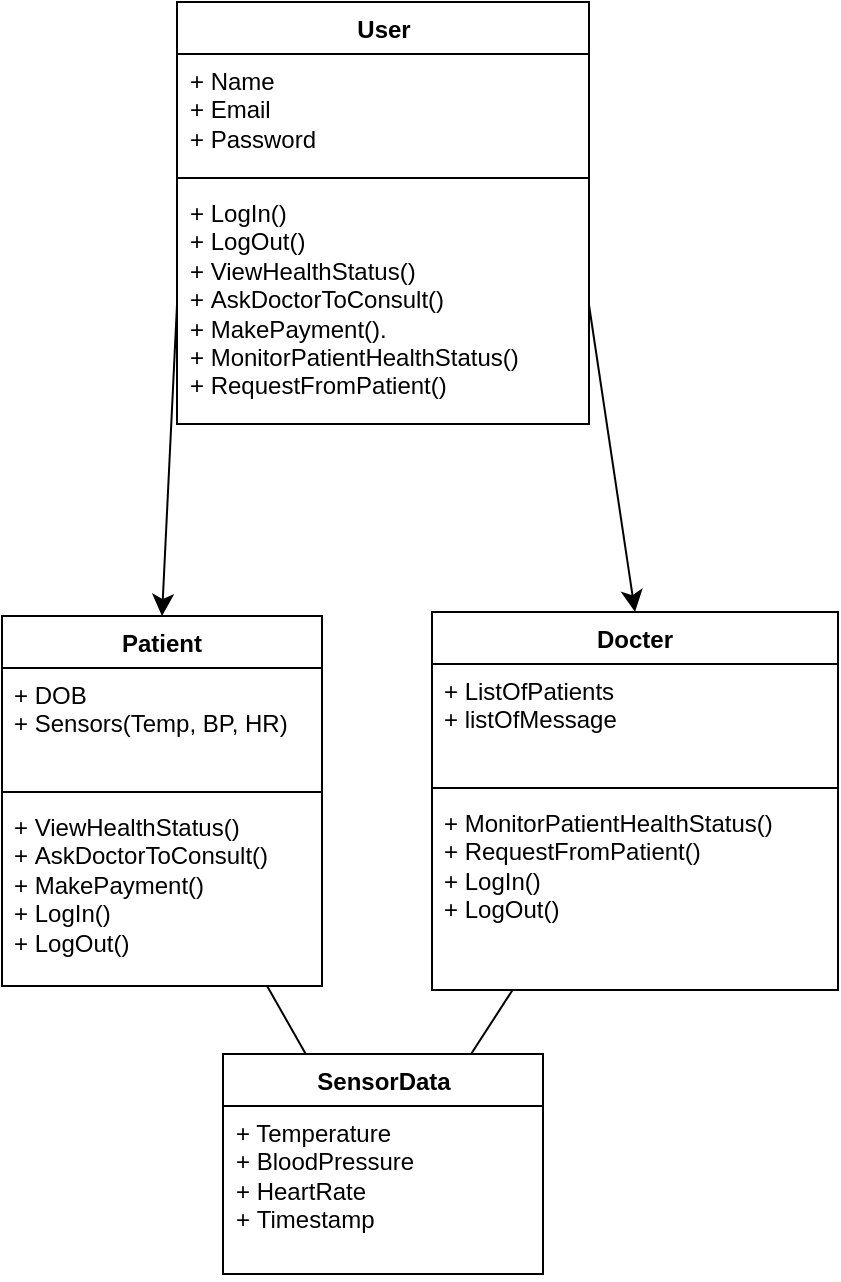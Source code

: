 <mxfile version="25.0.1" pages="3">
  <diagram id="WteYm33Uo74tTaSbk42L" name="Page-1">
    <mxGraphModel dx="1850" dy="1322" grid="0" gridSize="10" guides="1" tooltips="1" connect="1" arrows="1" fold="1" page="0" pageScale="1" pageWidth="850" pageHeight="1100" math="0" shadow="0">
      <root>
        <mxCell id="0" />
        <mxCell id="1" parent="0" />
        <mxCell id="2I2UN58vr8UwMy3kS9a_-1" value="User" style="swimlane;fontStyle=1;align=center;verticalAlign=top;childLayout=stackLayout;horizontal=1;startSize=26;horizontalStack=0;resizeParent=1;resizeParentMax=0;resizeLast=0;collapsible=1;marginBottom=0;whiteSpace=wrap;html=1;" parent="1" vertex="1">
          <mxGeometry x="-458.5" y="-644" width="206" height="211" as="geometry" />
        </mxCell>
        <mxCell id="2I2UN58vr8UwMy3kS9a_-2" value="+ Name&lt;div&gt;+ Email&lt;/div&gt;&lt;div&gt;+ Password&lt;/div&gt;" style="text;strokeColor=none;fillColor=none;align=left;verticalAlign=top;spacingLeft=4;spacingRight=4;overflow=hidden;rotatable=0;points=[[0,0.5],[1,0.5]];portConstraint=eastwest;whiteSpace=wrap;html=1;" parent="2I2UN58vr8UwMy3kS9a_-1" vertex="1">
          <mxGeometry y="26" width="206" height="58" as="geometry" />
        </mxCell>
        <mxCell id="2I2UN58vr8UwMy3kS9a_-3" value="" style="line;strokeWidth=1;fillColor=none;align=left;verticalAlign=middle;spacingTop=-1;spacingLeft=3;spacingRight=3;rotatable=0;labelPosition=right;points=[];portConstraint=eastwest;strokeColor=inherit;" parent="2I2UN58vr8UwMy3kS9a_-1" vertex="1">
          <mxGeometry y="84" width="206" height="8" as="geometry" />
        </mxCell>
        <mxCell id="2I2UN58vr8UwMy3kS9a_-4" value="+ LogIn()&lt;div&gt;+ LogOut()&lt;/div&gt;&lt;div&gt;+ ViewHealthStatus()&lt;div&gt;+&amp;nbsp;AskDoctorToConsult()&lt;/div&gt;&lt;div&gt;+&amp;nbsp;MakePayment().&lt;/div&gt;&lt;/div&gt;&lt;div&gt;+ MonitorPatientHealthStatus()&lt;div&gt;+&amp;nbsp;RequestFromPatient()&lt;/div&gt;&lt;/div&gt;" style="text;strokeColor=none;fillColor=none;align=left;verticalAlign=top;spacingLeft=4;spacingRight=4;overflow=hidden;rotatable=0;points=[[0,0.5],[1,0.5]];portConstraint=eastwest;whiteSpace=wrap;html=1;" parent="2I2UN58vr8UwMy3kS9a_-1" vertex="1">
          <mxGeometry y="92" width="206" height="119" as="geometry" />
        </mxCell>
        <mxCell id="T5cb3YFpnUnWPAKKWa1B-3" value="" style="edgeStyle=none;curved=1;rounded=0;orthogonalLoop=1;jettySize=auto;html=1;fontSize=12;startSize=8;endSize=8;" parent="1" source="2I2UN58vr8UwMy3kS9a_-5" target="2I2UN58vr8UwMy3kS9a_-14" edge="1">
          <mxGeometry relative="1" as="geometry" />
        </mxCell>
        <mxCell id="2I2UN58vr8UwMy3kS9a_-5" value="Patient" style="swimlane;fontStyle=1;align=center;verticalAlign=top;childLayout=stackLayout;horizontal=1;startSize=26;horizontalStack=0;resizeParent=1;resizeParentMax=0;resizeLast=0;collapsible=1;marginBottom=0;whiteSpace=wrap;html=1;" parent="1" vertex="1">
          <mxGeometry x="-546" y="-337" width="160" height="185" as="geometry" />
        </mxCell>
        <mxCell id="2I2UN58vr8UwMy3kS9a_-6" value="+ DOB&lt;div&gt;&lt;span style=&quot;background-color: initial;&quot;&gt;+ Sensors(Temp, BP, HR)&lt;/span&gt;&lt;/div&gt;" style="text;strokeColor=none;fillColor=none;align=left;verticalAlign=top;spacingLeft=4;spacingRight=4;overflow=hidden;rotatable=0;points=[[0,0.5],[1,0.5]];portConstraint=eastwest;whiteSpace=wrap;html=1;" parent="2I2UN58vr8UwMy3kS9a_-5" vertex="1">
          <mxGeometry y="26" width="160" height="58" as="geometry" />
        </mxCell>
        <mxCell id="2I2UN58vr8UwMy3kS9a_-7" value="" style="line;strokeWidth=1;fillColor=none;align=left;verticalAlign=middle;spacingTop=-1;spacingLeft=3;spacingRight=3;rotatable=0;labelPosition=right;points=[];portConstraint=eastwest;strokeColor=inherit;" parent="2I2UN58vr8UwMy3kS9a_-5" vertex="1">
          <mxGeometry y="84" width="160" height="8" as="geometry" />
        </mxCell>
        <mxCell id="2I2UN58vr8UwMy3kS9a_-8" value="+ ViewHealthStatus()&lt;div&gt;+&amp;nbsp;AskDoctorToConsult()&lt;/div&gt;&lt;div&gt;+&amp;nbsp;MakePayment()&lt;/div&gt;&lt;div&gt;+ LogIn()&lt;div&gt;+ LogOut()&lt;/div&gt;&lt;/div&gt;" style="text;strokeColor=none;fillColor=none;align=left;verticalAlign=top;spacingLeft=4;spacingRight=4;overflow=hidden;rotatable=0;points=[[0,0.5],[1,0.5]];portConstraint=eastwest;whiteSpace=wrap;html=1;" parent="2I2UN58vr8UwMy3kS9a_-5" vertex="1">
          <mxGeometry y="92" width="160" height="93" as="geometry" />
        </mxCell>
        <mxCell id="T5cb3YFpnUnWPAKKWa1B-4" value="" style="edgeStyle=none;curved=1;rounded=0;orthogonalLoop=1;jettySize=auto;html=1;fontSize=12;startSize=8;endSize=8;" parent="1" source="2I2UN58vr8UwMy3kS9a_-9" target="2I2UN58vr8UwMy3kS9a_-14" edge="1">
          <mxGeometry relative="1" as="geometry" />
        </mxCell>
        <mxCell id="2I2UN58vr8UwMy3kS9a_-9" value="Docter" style="swimlane;fontStyle=1;align=center;verticalAlign=top;childLayout=stackLayout;horizontal=1;startSize=26;horizontalStack=0;resizeParent=1;resizeParentMax=0;resizeLast=0;collapsible=1;marginBottom=0;whiteSpace=wrap;html=1;" parent="1" vertex="1">
          <mxGeometry x="-331" y="-339" width="203" height="189" as="geometry" />
        </mxCell>
        <mxCell id="2I2UN58vr8UwMy3kS9a_-10" value="+ ListOfPatients&lt;div&gt;+ listOfMessage&lt;/div&gt;" style="text;strokeColor=none;fillColor=none;align=left;verticalAlign=top;spacingLeft=4;spacingRight=4;overflow=hidden;rotatable=0;points=[[0,0.5],[1,0.5]];portConstraint=eastwest;whiteSpace=wrap;html=1;" parent="2I2UN58vr8UwMy3kS9a_-9" vertex="1">
          <mxGeometry y="26" width="203" height="58" as="geometry" />
        </mxCell>
        <mxCell id="2I2UN58vr8UwMy3kS9a_-11" value="" style="line;strokeWidth=1;fillColor=none;align=left;verticalAlign=middle;spacingTop=-1;spacingLeft=3;spacingRight=3;rotatable=0;labelPosition=right;points=[];portConstraint=eastwest;strokeColor=inherit;" parent="2I2UN58vr8UwMy3kS9a_-9" vertex="1">
          <mxGeometry y="84" width="203" height="8" as="geometry" />
        </mxCell>
        <mxCell id="2I2UN58vr8UwMy3kS9a_-12" value="+ MonitorPatientHealthStatus()&lt;div&gt;+&amp;nbsp;RequestFromPatient()&lt;/div&gt;&lt;div&gt;+ LogIn()&lt;div&gt;+ LogOut()&lt;/div&gt;&lt;/div&gt;" style="text;strokeColor=none;fillColor=none;align=left;verticalAlign=top;spacingLeft=4;spacingRight=4;overflow=hidden;rotatable=0;points=[[0,0.5],[1,0.5]];portConstraint=eastwest;whiteSpace=wrap;html=1;" parent="2I2UN58vr8UwMy3kS9a_-9" vertex="1">
          <mxGeometry y="92" width="203" height="97" as="geometry" />
        </mxCell>
        <mxCell id="2I2UN58vr8UwMy3kS9a_-13" value="SensorData" style="swimlane;fontStyle=1;align=center;verticalAlign=top;childLayout=stackLayout;horizontal=1;startSize=26;horizontalStack=0;resizeParent=1;resizeParentMax=0;resizeLast=0;collapsible=1;marginBottom=0;whiteSpace=wrap;html=1;" parent="1" vertex="1">
          <mxGeometry x="-435.5" y="-118" width="160" height="110" as="geometry" />
        </mxCell>
        <mxCell id="2I2UN58vr8UwMy3kS9a_-14" value="+ Temperature&lt;div&gt;&lt;span style=&quot;background-color: initial;&quot;&gt;+&amp;nbsp;&lt;/span&gt;&lt;span style=&quot;background-color: initial;&quot;&gt;BloodPressure&lt;/span&gt;&lt;/div&gt;&lt;div&gt;&lt;span style=&quot;background-color: initial;&quot;&gt;+&amp;nbsp;&lt;/span&gt;&lt;span style=&quot;background-color: initial;&quot;&gt;HeartRate&lt;/span&gt;&lt;/div&gt;&lt;div&gt;&lt;span style=&quot;background-color: initial;&quot;&gt;+&amp;nbsp;&lt;/span&gt;&lt;span style=&quot;background-color: initial;&quot;&gt;Timestamp&lt;/span&gt;&lt;/div&gt;&lt;div&gt;&lt;br&gt;&lt;/div&gt;" style="text;strokeColor=none;fillColor=none;align=left;verticalAlign=top;spacingLeft=4;spacingRight=4;overflow=hidden;rotatable=0;points=[[0,0.5],[1,0.5]];portConstraint=eastwest;whiteSpace=wrap;html=1;" parent="2I2UN58vr8UwMy3kS9a_-13" vertex="1">
          <mxGeometry y="26" width="160" height="84" as="geometry" />
        </mxCell>
        <mxCell id="T5cb3YFpnUnWPAKKWa1B-1" style="edgeStyle=none;curved=1;rounded=0;orthogonalLoop=1;jettySize=auto;html=1;exitX=0;exitY=0.5;exitDx=0;exitDy=0;entryX=0.5;entryY=0;entryDx=0;entryDy=0;fontSize=12;startSize=8;endSize=8;" parent="1" source="2I2UN58vr8UwMy3kS9a_-4" target="2I2UN58vr8UwMy3kS9a_-5" edge="1">
          <mxGeometry relative="1" as="geometry" />
        </mxCell>
        <mxCell id="T5cb3YFpnUnWPAKKWa1B-2" style="edgeStyle=none;curved=1;rounded=0;orthogonalLoop=1;jettySize=auto;html=1;exitX=1;exitY=0.5;exitDx=0;exitDy=0;entryX=0.5;entryY=0;entryDx=0;entryDy=0;fontSize=12;startSize=8;endSize=8;" parent="1" source="2I2UN58vr8UwMy3kS9a_-4" target="2I2UN58vr8UwMy3kS9a_-9" edge="1">
          <mxGeometry relative="1" as="geometry" />
        </mxCell>
      </root>
    </mxGraphModel>
  </diagram>
  <diagram id="Tx7JhdVVo2MOiV30eP8n" name="Page-2">
    <mxGraphModel dx="1850" dy="972" grid="0" gridSize="10" guides="1" tooltips="1" connect="1" arrows="1" fold="1" page="0" pageScale="1" pageWidth="850" pageHeight="1100" math="0" shadow="0">
      <root>
        <mxCell id="0" />
        <mxCell id="1" parent="0" />
        <mxCell id="n2SbCWlzHcGhLKEBh4WL-19" style="edgeStyle=none;curved=1;rounded=0;orthogonalLoop=1;jettySize=auto;html=1;exitX=0;exitY=1;exitDx=0;exitDy=0;exitPerimeter=0;entryX=0.5;entryY=0;entryDx=0;entryDy=0;fontSize=12;startSize=8;endSize=8;" edge="1" parent="1" source="n2SbCWlzHcGhLKEBh4WL-1" target="n2SbCWlzHcGhLKEBh4WL-8">
          <mxGeometry relative="1" as="geometry" />
        </mxCell>
        <mxCell id="n2SbCWlzHcGhLKEBh4WL-21" style="edgeStyle=none;curved=1;rounded=0;orthogonalLoop=1;jettySize=auto;html=1;exitX=1;exitY=1;exitDx=0;exitDy=0;exitPerimeter=0;entryX=0;entryY=0;entryDx=0;entryDy=0;fontSize=12;startSize=8;endSize=8;" edge="1" parent="1" source="n2SbCWlzHcGhLKEBh4WL-1" target="n2SbCWlzHcGhLKEBh4WL-11">
          <mxGeometry relative="1" as="geometry" />
        </mxCell>
        <mxCell id="n2SbCWlzHcGhLKEBh4WL-22" style="edgeStyle=none;curved=1;rounded=0;orthogonalLoop=1;jettySize=auto;html=1;exitX=1;exitY=1;exitDx=0;exitDy=0;exitPerimeter=0;entryX=0;entryY=0;entryDx=0;entryDy=0;fontSize=12;startSize=8;endSize=8;" edge="1" parent="1" source="n2SbCWlzHcGhLKEBh4WL-1" target="n2SbCWlzHcGhLKEBh4WL-7">
          <mxGeometry relative="1" as="geometry" />
        </mxCell>
        <mxCell id="n2SbCWlzHcGhLKEBh4WL-23" style="edgeStyle=none;curved=1;rounded=0;orthogonalLoop=1;jettySize=auto;html=1;exitX=0;exitY=1;exitDx=0;exitDy=0;exitPerimeter=0;entryX=0.5;entryY=0;entryDx=0;entryDy=0;fontSize=12;startSize=8;endSize=8;" edge="1" parent="1" source="n2SbCWlzHcGhLKEBh4WL-1" target="n2SbCWlzHcGhLKEBh4WL-9">
          <mxGeometry relative="1" as="geometry" />
        </mxCell>
        <mxCell id="n2SbCWlzHcGhLKEBh4WL-24" style="edgeStyle=none;curved=1;rounded=0;orthogonalLoop=1;jettySize=auto;html=1;exitX=0;exitY=1;exitDx=0;exitDy=0;exitPerimeter=0;entryX=0.5;entryY=0;entryDx=0;entryDy=0;fontSize=12;startSize=8;endSize=8;" edge="1" parent="1" source="n2SbCWlzHcGhLKEBh4WL-1" target="n2SbCWlzHcGhLKEBh4WL-10">
          <mxGeometry relative="1" as="geometry" />
        </mxCell>
        <mxCell id="n2SbCWlzHcGhLKEBh4WL-1" value="&lt;div&gt;Patient&lt;/div&gt;" style="shape=umlActor;verticalLabelPosition=bottom;verticalAlign=top;html=1;outlineConnect=0;" vertex="1" parent="1">
          <mxGeometry x="-276" y="-46" width="30" height="60" as="geometry" />
        </mxCell>
        <mxCell id="n2SbCWlzHcGhLKEBh4WL-14" style="edgeStyle=none;curved=1;rounded=0;orthogonalLoop=1;jettySize=auto;html=1;exitX=1;exitY=1;exitDx=0;exitDy=0;exitPerimeter=0;entryX=0.5;entryY=0;entryDx=0;entryDy=0;fontSize=12;startSize=8;endSize=8;" edge="1" parent="1" source="n2SbCWlzHcGhLKEBh4WL-2" target="n2SbCWlzHcGhLKEBh4WL-13">
          <mxGeometry relative="1" as="geometry" />
        </mxCell>
        <mxCell id="n2SbCWlzHcGhLKEBh4WL-15" style="edgeStyle=none;curved=1;rounded=0;orthogonalLoop=1;jettySize=auto;html=1;exitX=1;exitY=1;exitDx=0;exitDy=0;exitPerimeter=0;entryX=0.5;entryY=0;entryDx=0;entryDy=0;fontSize=12;startSize=8;endSize=8;" edge="1" parent="1" source="n2SbCWlzHcGhLKEBh4WL-2" target="n2SbCWlzHcGhLKEBh4WL-12">
          <mxGeometry relative="1" as="geometry" />
        </mxCell>
        <mxCell id="n2SbCWlzHcGhLKEBh4WL-17" style="edgeStyle=none;curved=1;rounded=0;orthogonalLoop=1;jettySize=auto;html=1;exitX=0;exitY=1;exitDx=0;exitDy=0;exitPerimeter=0;entryX=0.5;entryY=0;entryDx=0;entryDy=0;fontSize=12;startSize=8;endSize=8;" edge="1" parent="1" source="n2SbCWlzHcGhLKEBh4WL-2" target="n2SbCWlzHcGhLKEBh4WL-11">
          <mxGeometry relative="1" as="geometry" />
        </mxCell>
        <mxCell id="n2SbCWlzHcGhLKEBh4WL-18" style="edgeStyle=none;curved=1;rounded=0;orthogonalLoop=1;jettySize=auto;html=1;exitX=0;exitY=1;exitDx=0;exitDy=0;exitPerimeter=0;entryX=0.5;entryY=0;entryDx=0;entryDy=0;fontSize=12;startSize=8;endSize=8;" edge="1" parent="1" source="n2SbCWlzHcGhLKEBh4WL-2" target="n2SbCWlzHcGhLKEBh4WL-7">
          <mxGeometry relative="1" as="geometry" />
        </mxCell>
        <mxCell id="n2SbCWlzHcGhLKEBh4WL-2" value="Doctor" style="shape=umlActor;verticalLabelPosition=bottom;verticalAlign=top;html=1;outlineConnect=0;" vertex="1" parent="1">
          <mxGeometry x="-88" y="-44" width="30" height="60" as="geometry" />
        </mxCell>
        <mxCell id="n2SbCWlzHcGhLKEBh4WL-7" value="Log-in" style="ellipse;whiteSpace=wrap;html=1;" vertex="1" parent="1">
          <mxGeometry x="-297" y="130" width="120" height="80" as="geometry" />
        </mxCell>
        <mxCell id="n2SbCWlzHcGhLKEBh4WL-8" value="View Health Status" style="ellipse;whiteSpace=wrap;html=1;" vertex="1" parent="1">
          <mxGeometry x="-707" y="130" width="120" height="80" as="geometry" />
        </mxCell>
        <mxCell id="n2SbCWlzHcGhLKEBh4WL-9" value="Ask Doctor to Consult" style="ellipse;whiteSpace=wrap;html=1;" vertex="1" parent="1">
          <mxGeometry x="-441" y="125" width="120" height="80" as="geometry" />
        </mxCell>
        <mxCell id="n2SbCWlzHcGhLKEBh4WL-10" value="Make Payment" style="ellipse;whiteSpace=wrap;html=1;" vertex="1" parent="1">
          <mxGeometry x="-578" y="134" width="120" height="80" as="geometry" />
        </mxCell>
        <mxCell id="n2SbCWlzHcGhLKEBh4WL-11" value="Log-Out" style="ellipse;whiteSpace=wrap;html=1;" vertex="1" parent="1">
          <mxGeometry x="-164" y="121" width="120" height="80" as="geometry" />
        </mxCell>
        <mxCell id="n2SbCWlzHcGhLKEBh4WL-12" value="&lt;span style=&quot;font-weight: normal;&quot;&gt;Monitor Patient Health Status&lt;/span&gt;" style="ellipse;whiteSpace=wrap;html=1;fontStyle=1" vertex="1" parent="1">
          <mxGeometry x="-28" y="118" width="120" height="80" as="geometry" />
        </mxCell>
        <mxCell id="n2SbCWlzHcGhLKEBh4WL-13" value="Request Patient to Consult" style="ellipse;whiteSpace=wrap;html=1;" vertex="1" parent="1">
          <mxGeometry x="122" y="118" width="120" height="80" as="geometry" />
        </mxCell>
      </root>
    </mxGraphModel>
  </diagram>
  <diagram id="aMtNimpvBa1p4IqI4m7P" name="Page-3">
    <mxGraphModel dx="1500" dy="746" grid="1" gridSize="10" guides="1" tooltips="1" connect="1" arrows="1" fold="1" page="1" pageScale="1" pageWidth="850" pageHeight="1100" math="0" shadow="0">
      <root>
        <mxCell id="0" />
        <mxCell id="1" parent="0" />
        <mxCell id="t8dwC_lBl2UMCJVCV9BZ-6" value="&lt;span style=&quot;font-weight: 400;&quot;&gt;Quiz Attendance Management System&lt;/span&gt;" style="swimlane;whiteSpace=wrap;html=1;" vertex="1" parent="1">
          <mxGeometry x="115" y="10" width="620" height="1080" as="geometry" />
        </mxCell>
        <mxCell id="t8dwC_lBl2UMCJVCV9BZ-3" value="Record Attendance" style="ellipse;whiteSpace=wrap;html=1;" vertex="1" parent="t8dwC_lBl2UMCJVCV9BZ-6">
          <mxGeometry x="250" y="150" width="120" height="80" as="geometry" />
        </mxCell>
        <mxCell id="t8dwC_lBl2UMCJVCV9BZ-7" value="Set Questions" style="ellipse;whiteSpace=wrap;html=1;" vertex="1" parent="t8dwC_lBl2UMCJVCV9BZ-6">
          <mxGeometry x="250" y="250" width="120" height="80" as="geometry" />
        </mxCell>
        <mxCell id="t8dwC_lBl2UMCJVCV9BZ-9" value="View Result" style="ellipse;whiteSpace=wrap;html=1;" vertex="1" parent="t8dwC_lBl2UMCJVCV9BZ-6">
          <mxGeometry x="250" y="50" width="120" height="80" as="geometry" />
        </mxCell>
        <mxCell id="t8dwC_lBl2UMCJVCV9BZ-8" value="Schedule The Quiz" style="ellipse;whiteSpace=wrap;html=1;" vertex="1" parent="t8dwC_lBl2UMCJVCV9BZ-6">
          <mxGeometry x="255" y="350" width="120" height="80" as="geometry" />
        </mxCell>
        <mxCell id="t8dwC_lBl2UMCJVCV9BZ-11" value="Sign In" style="ellipse;whiteSpace=wrap;html=1;" vertex="1" parent="t8dwC_lBl2UMCJVCV9BZ-6">
          <mxGeometry x="255" y="540" width="120" height="80" as="geometry" />
        </mxCell>
        <mxCell id="t8dwC_lBl2UMCJVCV9BZ-12" value="Sign Up" style="ellipse;whiteSpace=wrap;html=1;" vertex="1" parent="t8dwC_lBl2UMCJVCV9BZ-6">
          <mxGeometry x="255" y="450" width="120" height="80" as="geometry" />
        </mxCell>
        <mxCell id="t8dwC_lBl2UMCJVCV9BZ-13" value="Add Student" style="ellipse;whiteSpace=wrap;html=1;" vertex="1" parent="t8dwC_lBl2UMCJVCV9BZ-6">
          <mxGeometry x="255" y="730" width="120" height="80" as="geometry" />
        </mxCell>
        <mxCell id="t8dwC_lBl2UMCJVCV9BZ-14" value="View Attendance" style="ellipse;whiteSpace=wrap;html=1;" vertex="1" parent="t8dwC_lBl2UMCJVCV9BZ-6">
          <mxGeometry x="255" y="830" width="120" height="80" as="geometry" />
        </mxCell>
        <mxCell id="t8dwC_lBl2UMCJVCV9BZ-16" value="Manage Local Server" style="ellipse;whiteSpace=wrap;html=1;" vertex="1" parent="t8dwC_lBl2UMCJVCV9BZ-6">
          <mxGeometry x="255" y="930" width="120" height="80" as="geometry" />
        </mxCell>
        <mxCell id="t8dwC_lBl2UMCJVCV9BZ-18" style="rounded=0;orthogonalLoop=1;jettySize=auto;html=1;exitX=1;exitY=0.333;exitDx=0;exitDy=0;exitPerimeter=0;entryX=0;entryY=0.5;entryDx=0;entryDy=0;" edge="1" parent="1" source="t8dwC_lBl2UMCJVCV9BZ-2" target="t8dwC_lBl2UMCJVCV9BZ-3">
          <mxGeometry relative="1" as="geometry" />
        </mxCell>
        <mxCell id="t8dwC_lBl2UMCJVCV9BZ-19" style="rounded=0;orthogonalLoop=1;jettySize=auto;html=1;exitX=1;exitY=0.333;exitDx=0;exitDy=0;exitPerimeter=0;entryX=0;entryY=0.5;entryDx=0;entryDy=0;" edge="1" parent="1" source="t8dwC_lBl2UMCJVCV9BZ-2" target="t8dwC_lBl2UMCJVCV9BZ-9">
          <mxGeometry relative="1" as="geometry" />
        </mxCell>
        <mxCell id="t8dwC_lBl2UMCJVCV9BZ-20" style="rounded=0;orthogonalLoop=1;jettySize=auto;html=1;exitX=1;exitY=0.333;exitDx=0;exitDy=0;exitPerimeter=0;entryX=0;entryY=0.5;entryDx=0;entryDy=0;" edge="1" parent="1" source="t8dwC_lBl2UMCJVCV9BZ-2" target="t8dwC_lBl2UMCJVCV9BZ-8">
          <mxGeometry relative="1" as="geometry" />
        </mxCell>
        <mxCell id="t8dwC_lBl2UMCJVCV9BZ-21" style="rounded=0;orthogonalLoop=1;jettySize=auto;html=1;exitX=1;exitY=0.333;exitDx=0;exitDy=0;exitPerimeter=0;entryX=0;entryY=0.5;entryDx=0;entryDy=0;" edge="1" parent="1" source="t8dwC_lBl2UMCJVCV9BZ-2" target="t8dwC_lBl2UMCJVCV9BZ-7">
          <mxGeometry relative="1" as="geometry" />
        </mxCell>
        <mxCell id="t8dwC_lBl2UMCJVCV9BZ-22" style="rounded=0;orthogonalLoop=1;jettySize=auto;html=1;exitX=1;exitY=0.333;exitDx=0;exitDy=0;exitPerimeter=0;entryX=0;entryY=0.5;entryDx=0;entryDy=0;" edge="1" parent="1" source="t8dwC_lBl2UMCJVCV9BZ-2" target="t8dwC_lBl2UMCJVCV9BZ-11">
          <mxGeometry relative="1" as="geometry" />
        </mxCell>
        <mxCell id="t8dwC_lBl2UMCJVCV9BZ-23" style="rounded=0;orthogonalLoop=1;jettySize=auto;html=1;exitX=1;exitY=0.333;exitDx=0;exitDy=0;exitPerimeter=0;entryX=0;entryY=0.5;entryDx=0;entryDy=0;" edge="1" parent="1" source="t8dwC_lBl2UMCJVCV9BZ-2" target="t8dwC_lBl2UMCJVCV9BZ-12">
          <mxGeometry relative="1" as="geometry" />
        </mxCell>
        <mxCell id="t8dwC_lBl2UMCJVCV9BZ-39" style="rounded=0;orthogonalLoop=1;jettySize=auto;html=1;exitX=1;exitY=0.333;exitDx=0;exitDy=0;exitPerimeter=0;entryX=0;entryY=0;entryDx=0;entryDy=0;" edge="1" parent="1" source="t8dwC_lBl2UMCJVCV9BZ-2" target="t8dwC_lBl2UMCJVCV9BZ-14">
          <mxGeometry relative="1" as="geometry" />
        </mxCell>
        <mxCell id="t8dwC_lBl2UMCJVCV9BZ-2" value="Teacher" style="shape=umlActor;verticalLabelPosition=bottom;verticalAlign=top;html=1;outlineConnect=0;" vertex="1" parent="1">
          <mxGeometry x="30" y="490" width="30" height="60" as="geometry" />
        </mxCell>
        <mxCell id="t8dwC_lBl2UMCJVCV9BZ-24" style="rounded=0;orthogonalLoop=1;jettySize=auto;html=1;exitX=0;exitY=0.333;exitDx=0;exitDy=0;exitPerimeter=0;entryX=1;entryY=0.5;entryDx=0;entryDy=0;" edge="1" parent="1" source="t8dwC_lBl2UMCJVCV9BZ-1" target="t8dwC_lBl2UMCJVCV9BZ-10">
          <mxGeometry relative="1" as="geometry" />
        </mxCell>
        <mxCell id="t8dwC_lBl2UMCJVCV9BZ-25" style="rounded=0;orthogonalLoop=1;jettySize=auto;html=1;exitX=0;exitY=0.333;exitDx=0;exitDy=0;exitPerimeter=0;entryX=1;entryY=0.5;entryDx=0;entryDy=0;" edge="1" parent="1" source="t8dwC_lBl2UMCJVCV9BZ-1" target="t8dwC_lBl2UMCJVCV9BZ-12">
          <mxGeometry relative="1" as="geometry" />
        </mxCell>
        <mxCell id="t8dwC_lBl2UMCJVCV9BZ-26" style="rounded=0;orthogonalLoop=1;jettySize=auto;html=1;exitX=0;exitY=0.333;exitDx=0;exitDy=0;exitPerimeter=0;entryX=1;entryY=0.5;entryDx=0;entryDy=0;" edge="1" parent="1" source="t8dwC_lBl2UMCJVCV9BZ-1" target="t8dwC_lBl2UMCJVCV9BZ-11">
          <mxGeometry relative="1" as="geometry" />
        </mxCell>
        <mxCell id="t8dwC_lBl2UMCJVCV9BZ-28" style="rounded=0;orthogonalLoop=1;jettySize=auto;html=1;exitX=0;exitY=0.333;exitDx=0;exitDy=0;exitPerimeter=0;entryX=1;entryY=0.5;entryDx=0;entryDy=0;" edge="1" parent="1" source="t8dwC_lBl2UMCJVCV9BZ-1" target="t8dwC_lBl2UMCJVCV9BZ-9">
          <mxGeometry relative="1" as="geometry" />
        </mxCell>
        <mxCell id="t8dwC_lBl2UMCJVCV9BZ-33" style="rounded=0;orthogonalLoop=1;jettySize=auto;html=1;exitX=0;exitY=0.333;exitDx=0;exitDy=0;exitPerimeter=0;entryX=1;entryY=0.5;entryDx=0;entryDy=0;" edge="1" parent="1" source="t8dwC_lBl2UMCJVCV9BZ-1" target="t8dwC_lBl2UMCJVCV9BZ-14">
          <mxGeometry relative="1" as="geometry" />
        </mxCell>
        <mxCell id="t8dwC_lBl2UMCJVCV9BZ-1" value="Student" style="shape=umlActor;verticalLabelPosition=bottom;verticalAlign=top;html=1;outlineConnect=0;" vertex="1" parent="1">
          <mxGeometry x="800" y="510" width="30" height="60" as="geometry" />
        </mxCell>
        <mxCell id="t8dwC_lBl2UMCJVCV9BZ-10" value="Submit Answer" style="ellipse;whiteSpace=wrap;html=1;" vertex="1" parent="1">
          <mxGeometry x="370" y="640" width="120" height="80" as="geometry" />
        </mxCell>
        <mxCell id="t8dwC_lBl2UMCJVCV9BZ-29" style="rounded=0;orthogonalLoop=1;jettySize=auto;html=1;exitX=1;exitY=0.333;exitDx=0;exitDy=0;exitPerimeter=0;entryX=0;entryY=0.5;entryDx=0;entryDy=0;" edge="1" parent="1" source="t8dwC_lBl2UMCJVCV9BZ-15" target="t8dwC_lBl2UMCJVCV9BZ-13">
          <mxGeometry relative="1" as="geometry" />
        </mxCell>
        <mxCell id="t8dwC_lBl2UMCJVCV9BZ-31" style="rounded=0;orthogonalLoop=1;jettySize=auto;html=1;exitX=1;exitY=0.333;exitDx=0;exitDy=0;exitPerimeter=0;entryX=0;entryY=0.5;entryDx=0;entryDy=0;" edge="1" parent="1" source="t8dwC_lBl2UMCJVCV9BZ-15" target="t8dwC_lBl2UMCJVCV9BZ-16">
          <mxGeometry relative="1" as="geometry" />
        </mxCell>
        <mxCell id="t8dwC_lBl2UMCJVCV9BZ-37" style="rounded=0;orthogonalLoop=1;jettySize=auto;html=1;exitX=1;exitY=0.333;exitDx=0;exitDy=0;exitPerimeter=0;entryX=0;entryY=1;entryDx=0;entryDy=0;" edge="1" parent="1" source="t8dwC_lBl2UMCJVCV9BZ-15" target="t8dwC_lBl2UMCJVCV9BZ-11">
          <mxGeometry relative="1" as="geometry" />
        </mxCell>
        <mxCell id="t8dwC_lBl2UMCJVCV9BZ-38" style="rounded=0;orthogonalLoop=1;jettySize=auto;html=1;exitX=1;exitY=0.333;exitDx=0;exitDy=0;exitPerimeter=0;entryX=0;entryY=0.5;entryDx=0;entryDy=0;" edge="1" parent="1" source="t8dwC_lBl2UMCJVCV9BZ-15" target="t8dwC_lBl2UMCJVCV9BZ-14">
          <mxGeometry relative="1" as="geometry" />
        </mxCell>
        <mxCell id="t8dwC_lBl2UMCJVCV9BZ-15" value="Staff" style="shape=umlActor;verticalLabelPosition=bottom;verticalAlign=top;html=1;outlineConnect=0;" vertex="1" parent="1">
          <mxGeometry x="30" y="640" width="30" height="60" as="geometry" />
        </mxCell>
      </root>
    </mxGraphModel>
  </diagram>
</mxfile>
